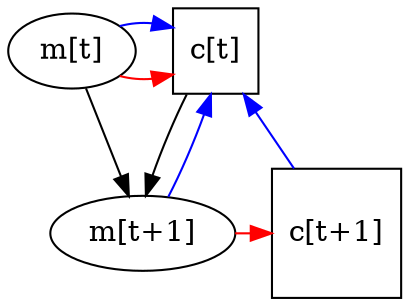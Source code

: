 digraph G {

    splines="FALSE";

    /* Entities */
    "c[t]" [shape="square"]
    
    "c[t+1]" [shape="square"]

    /* Relationships */
    "m[t]" -> "c[t]" [color="red"]
    {"m[t]", "c[t]"} -> "m[t+1]"
    
    "m[t+1]" -> "c[t+1]" [color="red"]

    {"m[t]" "m[t+1]" "c[t+1]"} -> "c[t]" [color="blue"]
    
    

    /* Ranks */
    {rank=same "m[t]" "c[t]"}
    {rank=same "m[t+1]" "c[t+1]"}
    
}


